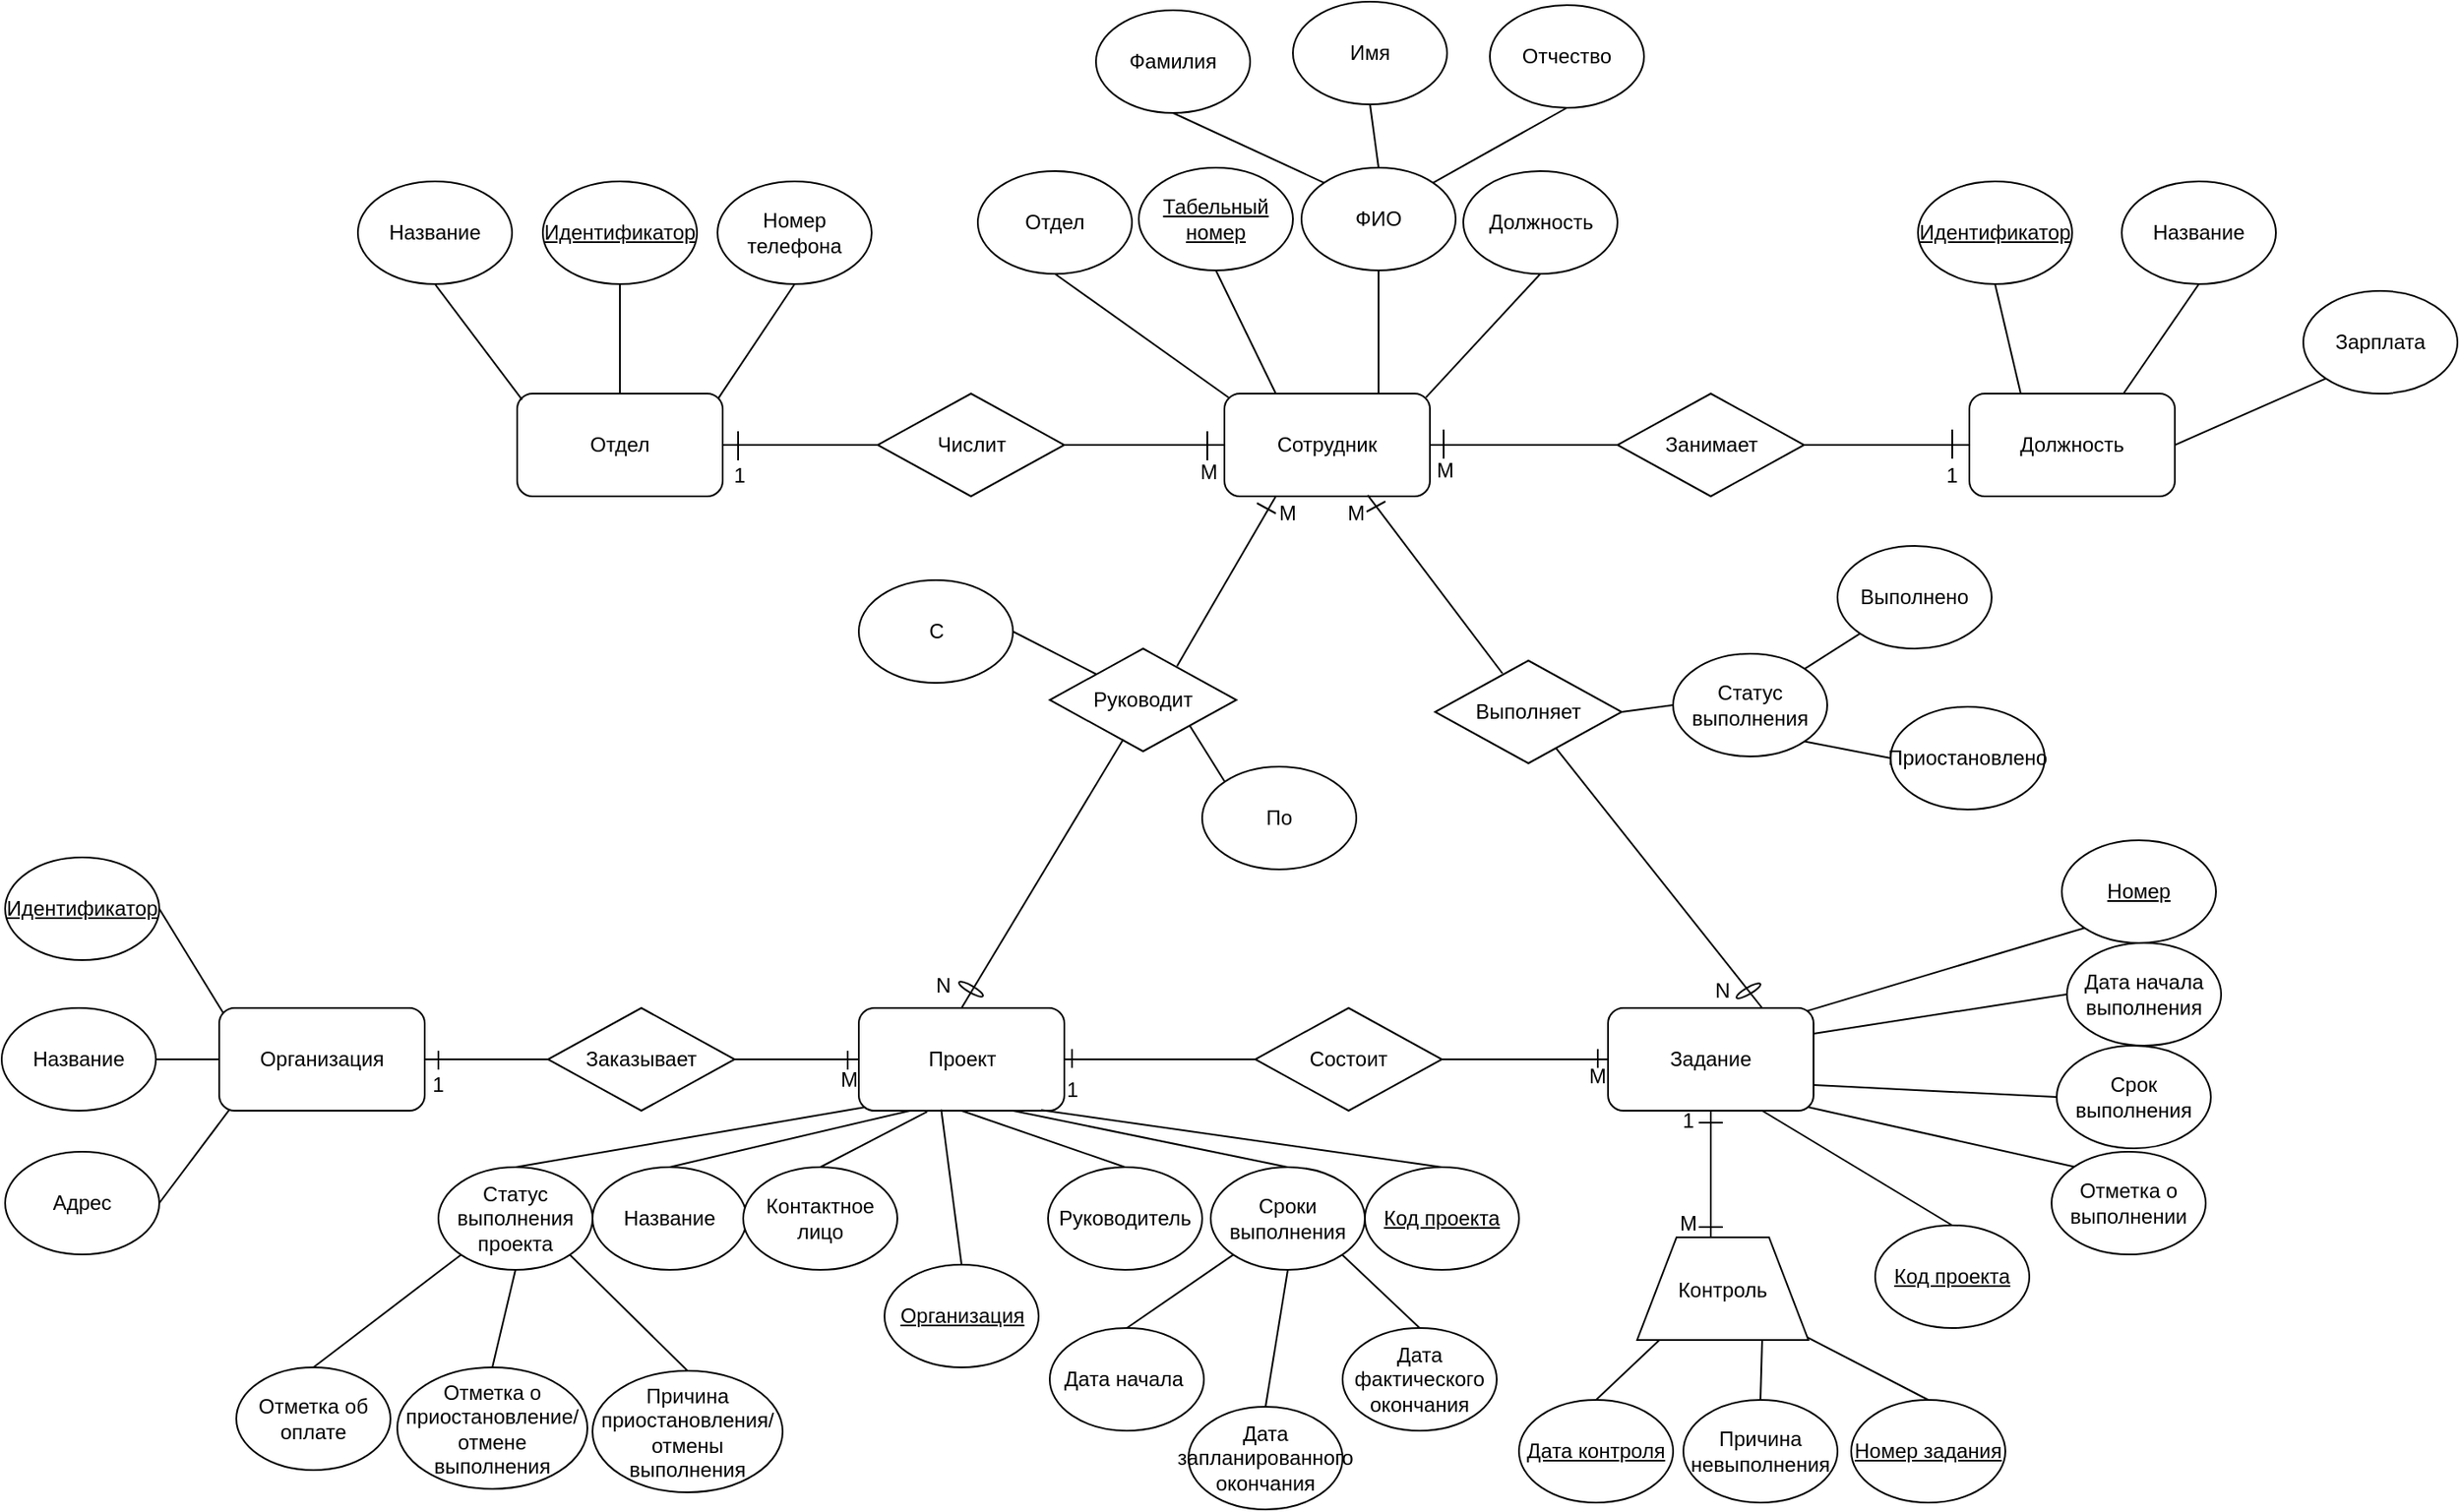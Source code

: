 <mxfile version="15.6.8" type="device"><diagram id="Fsfv0u1ljlxZlFHElh2_" name="Page-1"><mxGraphModel dx="3460" dy="1823" grid="0" gridSize="12" guides="1" tooltips="1" connect="1" arrows="1" fold="1" page="1" pageScale="1" pageWidth="2336" pageHeight="1654" math="0" shadow="0"><root><mxCell id="0"/><mxCell id="1" parent="0"/><mxCell id="cLOcxlkIbZmZVD8A6eF6-1" value="Отдел" style="rounded=1;whiteSpace=wrap;html=1;fillColor=default;strokeColor=default;fontColor=default;" parent="1" vertex="1"><mxGeometry x="389" y="285" width="120" height="60" as="geometry"/></mxCell><mxCell id="cLOcxlkIbZmZVD8A6eF6-3" value="Название" style="ellipse;whiteSpace=wrap;html=1;fontColor=default;strokeColor=default;fillColor=default;" parent="1" vertex="1"><mxGeometry x="296" y="161" width="90" height="60" as="geometry"/></mxCell><mxCell id="cLOcxlkIbZmZVD8A6eF6-4" value="&lt;u&gt;Идентификатор&lt;/u&gt;" style="ellipse;whiteSpace=wrap;html=1;fontColor=default;strokeColor=default;fillColor=default;" parent="1" vertex="1"><mxGeometry x="404" y="161" width="90" height="60" as="geometry"/></mxCell><mxCell id="cLOcxlkIbZmZVD8A6eF6-5" value="Номер телефона" style="ellipse;whiteSpace=wrap;html=1;fontColor=default;strokeColor=default;fillColor=default;" parent="1" vertex="1"><mxGeometry x="506" y="161" width="90" height="60" as="geometry"/></mxCell><mxCell id="cLOcxlkIbZmZVD8A6eF6-6" value="Числит" style="rhombus;whiteSpace=wrap;html=1;fontColor=default;strokeColor=default;fillColor=default;" parent="1" vertex="1"><mxGeometry x="599.5" y="285" width="109" height="60" as="geometry"/></mxCell><mxCell id="cLOcxlkIbZmZVD8A6eF6-7" value="Сотрудник" style="rounded=1;whiteSpace=wrap;html=1;fontColor=default;strokeColor=default;fillColor=default;" parent="1" vertex="1"><mxGeometry x="802" y="285" width="120" height="60" as="geometry"/></mxCell><mxCell id="cLOcxlkIbZmZVD8A6eF6-8" value="&lt;u&gt;Табельный номер&lt;/u&gt;" style="ellipse;whiteSpace=wrap;html=1;fontColor=default;strokeColor=default;fillColor=default;" parent="1" vertex="1"><mxGeometry x="752" y="153" width="90" height="60" as="geometry"/></mxCell><mxCell id="cLOcxlkIbZmZVD8A6eF6-9" value="ФИО" style="ellipse;whiteSpace=wrap;html=1;fontColor=default;strokeColor=default;fillColor=default;" parent="1" vertex="1"><mxGeometry x="847" y="153" width="90" height="60" as="geometry"/></mxCell><mxCell id="cLOcxlkIbZmZVD8A6eF6-11" value="Фамилия" style="ellipse;whiteSpace=wrap;html=1;fontColor=default;strokeColor=default;fillColor=default;" parent="1" vertex="1"><mxGeometry x="727" y="61" width="90" height="60" as="geometry"/></mxCell><mxCell id="cLOcxlkIbZmZVD8A6eF6-12" value="Имя" style="ellipse;whiteSpace=wrap;html=1;fontColor=default;strokeColor=default;fillColor=default;" parent="1" vertex="1"><mxGeometry x="842" y="56" width="90" height="60" as="geometry"/></mxCell><mxCell id="cLOcxlkIbZmZVD8A6eF6-13" value="Отчество" style="ellipse;whiteSpace=wrap;html=1;fontColor=default;strokeColor=default;fillColor=default;" parent="1" vertex="1"><mxGeometry x="957" y="58" width="90" height="60" as="geometry"/></mxCell><mxCell id="cLOcxlkIbZmZVD8A6eF6-15" value="Занимает" style="rhombus;whiteSpace=wrap;html=1;fontColor=default;strokeColor=default;fillColor=default;" parent="1" vertex="1"><mxGeometry x="1031.5" y="285" width="109" height="60" as="geometry"/></mxCell><mxCell id="cLOcxlkIbZmZVD8A6eF6-16" value="Должность" style="rounded=1;whiteSpace=wrap;html=1;fontColor=default;strokeColor=default;fillColor=default;" parent="1" vertex="1"><mxGeometry x="1237" y="285" width="120" height="60" as="geometry"/></mxCell><mxCell id="cLOcxlkIbZmZVD8A6eF6-17" value="&lt;u&gt;Идентификатор&lt;/u&gt;" style="ellipse;whiteSpace=wrap;html=1;fontColor=default;strokeColor=default;fillColor=default;aspect=fixed;" parent="1" vertex="1"><mxGeometry x="1207" y="161" width="90" height="60" as="geometry"/></mxCell><mxCell id="cLOcxlkIbZmZVD8A6eF6-18" value="Название" style="ellipse;whiteSpace=wrap;html=1;fontColor=default;strokeColor=default;fillColor=default;aspect=fixed;" parent="1" vertex="1"><mxGeometry x="1326" y="161" width="90" height="60" as="geometry"/></mxCell><mxCell id="cLOcxlkIbZmZVD8A6eF6-19" value="Зарплата" style="ellipse;whiteSpace=wrap;html=1;fontColor=default;strokeColor=default;fillColor=default;" parent="1" vertex="1"><mxGeometry x="1432" y="225" width="90" height="60" as="geometry"/></mxCell><mxCell id="cLOcxlkIbZmZVD8A6eF6-20" value="Руководит" style="rhombus;whiteSpace=wrap;html=1;fontColor=default;strokeColor=default;fillColor=default;" parent="1" vertex="1"><mxGeometry x="700" y="434" width="109" height="60" as="geometry"/></mxCell><mxCell id="cLOcxlkIbZmZVD8A6eF6-21" value="Выполняет" style="rhombus;whiteSpace=wrap;html=1;fontColor=default;strokeColor=default;fillColor=default;" parent="1" vertex="1"><mxGeometry x="925" y="441" width="109" height="60" as="geometry"/></mxCell><mxCell id="cLOcxlkIbZmZVD8A6eF6-22" value="Проект" style="rounded=1;whiteSpace=wrap;html=1;fontColor=default;strokeColor=default;fillColor=default;" parent="1" vertex="1"><mxGeometry x="588.5" y="644" width="120" height="60" as="geometry"/></mxCell><mxCell id="cLOcxlkIbZmZVD8A6eF6-23" value="Задание" style="rounded=1;whiteSpace=wrap;html=1;fontColor=default;strokeColor=default;fillColor=default;" parent="1" vertex="1"><mxGeometry x="1026" y="644" width="120" height="60" as="geometry"/></mxCell><mxCell id="cLOcxlkIbZmZVD8A6eF6-24" value="Состоит" style="rhombus;whiteSpace=wrap;html=1;fontColor=default;strokeColor=default;fillColor=default;" parent="1" vertex="1"><mxGeometry x="820" y="644" width="109" height="60" as="geometry"/></mxCell><mxCell id="cLOcxlkIbZmZVD8A6eF6-26" value="Название" style="ellipse;whiteSpace=wrap;html=1;fontColor=default;strokeColor=default;fillColor=default;aspect=fixed;" parent="1" vertex="1"><mxGeometry x="433" y="737" width="90" height="60" as="geometry"/></mxCell><mxCell id="cLOcxlkIbZmZVD8A6eF6-27" value="Руководитель" style="ellipse;whiteSpace=wrap;html=1;fontColor=default;strokeColor=default;fillColor=default;aspect=fixed;" parent="1" vertex="1"><mxGeometry x="699" y="737" width="90" height="60" as="geometry"/></mxCell><mxCell id="cLOcxlkIbZmZVD8A6eF6-28" value="Сроки выполнения" style="ellipse;whiteSpace=wrap;html=1;fontColor=default;strokeColor=default;fillColor=default;aspect=fixed;" parent="1" vertex="1"><mxGeometry x="794" y="737" width="90" height="60" as="geometry"/></mxCell><mxCell id="cLOcxlkIbZmZVD8A6eF6-29" value="&lt;u&gt;Код проекта&lt;/u&gt;" style="ellipse;whiteSpace=wrap;html=1;fontColor=default;strokeColor=default;fillColor=default;aspect=fixed;" parent="1" vertex="1"><mxGeometry x="884" y="737" width="90" height="60" as="geometry"/></mxCell><mxCell id="cLOcxlkIbZmZVD8A6eF6-32" value="Отметка о выполнении" style="ellipse;whiteSpace=wrap;html=1;fontColor=default;strokeColor=default;fillColor=default;aspect=fixed;" parent="1" vertex="1"><mxGeometry x="1285" y="728" width="90" height="60" as="geometry"/></mxCell><mxCell id="cLOcxlkIbZmZVD8A6eF6-33" value="Срок выполнения" style="ellipse;whiteSpace=wrap;html=1;fontColor=default;strokeColor=default;fillColor=default;aspect=fixed;" parent="1" vertex="1"><mxGeometry x="1288" y="666" width="90" height="60" as="geometry"/></mxCell><mxCell id="cLOcxlkIbZmZVD8A6eF6-34" value="Дата начала выполнения" style="ellipse;whiteSpace=wrap;html=1;fontColor=default;strokeColor=default;fillColor=default;aspect=fixed;" parent="1" vertex="1"><mxGeometry x="1294" y="606" width="90" height="60" as="geometry"/></mxCell><mxCell id="cLOcxlkIbZmZVD8A6eF6-35" value="&lt;u&gt;Номер&lt;/u&gt;" style="ellipse;whiteSpace=wrap;html=1;fontColor=default;strokeColor=default;fillColor=default;aspect=fixed;" parent="1" vertex="1"><mxGeometry x="1291" y="546" width="90" height="60" as="geometry"/></mxCell><mxCell id="cLOcxlkIbZmZVD8A6eF6-36" value="Заказывает" style="rhombus;whiteSpace=wrap;html=1;fontColor=default;strokeColor=default;fillColor=default;" parent="1" vertex="1"><mxGeometry x="407" y="644" width="109" height="60" as="geometry"/></mxCell><mxCell id="cLOcxlkIbZmZVD8A6eF6-37" value="Организация" style="rounded=1;whiteSpace=wrap;html=1;fontColor=default;strokeColor=default;fillColor=default;" parent="1" vertex="1"><mxGeometry x="215" y="644" width="120" height="60" as="geometry"/></mxCell><mxCell id="cLOcxlkIbZmZVD8A6eF6-38" value="&lt;u&gt;Идентификатор&lt;/u&gt;" style="ellipse;whiteSpace=wrap;html=1;fontColor=default;strokeColor=default;fillColor=default;aspect=fixed;" parent="1" vertex="1"><mxGeometry x="90" y="556" width="90" height="60" as="geometry"/></mxCell><mxCell id="cLOcxlkIbZmZVD8A6eF6-39" value="Название" style="ellipse;whiteSpace=wrap;html=1;fontColor=default;strokeColor=default;fillColor=default;aspect=fixed;" parent="1" vertex="1"><mxGeometry x="88" y="644" width="90" height="60" as="geometry"/></mxCell><mxCell id="cLOcxlkIbZmZVD8A6eF6-40" value="Адрес" style="ellipse;whiteSpace=wrap;html=1;fontColor=default;strokeColor=default;fillColor=default;aspect=fixed;" parent="1" vertex="1"><mxGeometry x="90" y="728" width="90" height="60" as="geometry"/></mxCell><mxCell id="cLOcxlkIbZmZVD8A6eF6-41" value="" style="endArrow=none;html=1;rounded=0;fontColor=default;exitX=1;exitY=0.5;exitDx=0;exitDy=0;strokeColor=default;labelBackgroundColor=default;entryX=0;entryY=0.5;entryDx=0;entryDy=0;" parent="1" source="cLOcxlkIbZmZVD8A6eF6-22" target="cLOcxlkIbZmZVD8A6eF6-24" edge="1"><mxGeometry width="50" height="50" relative="1" as="geometry"><mxPoint x="853" y="632" as="sourcePoint"/><mxPoint x="903" y="582" as="targetPoint"/></mxGeometry></mxCell><mxCell id="cLOcxlkIbZmZVD8A6eF6-42" value="" style="endArrow=none;html=1;rounded=0;labelBackgroundColor=default;fontColor=default;strokeColor=default;exitX=1;exitY=0.5;exitDx=0;exitDy=0;entryX=0;entryY=0.5;entryDx=0;entryDy=0;" parent="1" source="cLOcxlkIbZmZVD8A6eF6-24" target="cLOcxlkIbZmZVD8A6eF6-23" edge="1"><mxGeometry width="50" height="50" relative="1" as="geometry"><mxPoint x="853" y="632" as="sourcePoint"/><mxPoint x="903" y="582" as="targetPoint"/></mxGeometry></mxCell><mxCell id="cLOcxlkIbZmZVD8A6eF6-43" value="" style="endArrow=none;html=1;rounded=0;labelBackgroundColor=default;fontColor=default;strokeColor=default;" parent="1" edge="1"><mxGeometry width="50" height="50" relative="1" as="geometry"><mxPoint x="713" y="679" as="sourcePoint"/><mxPoint x="713" y="668" as="targetPoint"/></mxGeometry></mxCell><mxCell id="cLOcxlkIbZmZVD8A6eF6-44" value="1" style="text;strokeColor=none;fillColor=none;align=left;verticalAlign=middle;spacingLeft=4;spacingRight=4;overflow=hidden;points=[[0,0.5],[1,0.5]];portConstraint=eastwest;rotatable=0;fontColor=default;" parent="1" vertex="1"><mxGeometry x="704" y="681.5" width="35" height="19" as="geometry"/></mxCell><mxCell id="cLOcxlkIbZmZVD8A6eF6-45" value="" style="endArrow=none;html=1;rounded=0;labelBackgroundColor=default;fontColor=default;strokeColor=default;" parent="1" edge="1"><mxGeometry width="50" height="50" relative="1" as="geometry"><mxPoint x="1020" y="679" as="sourcePoint"/><mxPoint x="1020" y="668" as="targetPoint"/></mxGeometry></mxCell><mxCell id="cLOcxlkIbZmZVD8A6eF6-46" value="M" style="text;strokeColor=none;fillColor=none;align=left;verticalAlign=middle;spacingLeft=4;spacingRight=4;overflow=hidden;points=[[0,0.5],[1,0.5]];portConstraint=eastwest;rotatable=0;fontColor=default;" parent="1" vertex="1"><mxGeometry x="1009" y="668" width="80" height="30" as="geometry"/></mxCell><mxCell id="cLOcxlkIbZmZVD8A6eF6-47" value="" style="endArrow=none;html=1;rounded=0;labelBackgroundColor=default;fontColor=default;strokeColor=default;entryX=0.25;entryY=1;entryDx=0;entryDy=0;exitX=0.682;exitY=0.17;exitDx=0;exitDy=0;exitPerimeter=0;" parent="1" source="cLOcxlkIbZmZVD8A6eF6-20" target="cLOcxlkIbZmZVD8A6eF6-7" edge="1"><mxGeometry width="50" height="50" relative="1" as="geometry"><mxPoint x="769" y="627" as="sourcePoint"/><mxPoint x="819" y="577" as="targetPoint"/></mxGeometry></mxCell><mxCell id="cLOcxlkIbZmZVD8A6eF6-48" value="" style="endArrow=none;html=1;rounded=0;labelBackgroundColor=default;fontColor=default;strokeColor=default;entryX=0.394;entryY=0.883;entryDx=0;entryDy=0;exitX=0.5;exitY=0;exitDx=0;exitDy=0;entryPerimeter=0;" parent="1" source="cLOcxlkIbZmZVD8A6eF6-22" target="cLOcxlkIbZmZVD8A6eF6-20" edge="1"><mxGeometry width="50" height="50" relative="1" as="geometry"><mxPoint x="769" y="627" as="sourcePoint"/><mxPoint x="819" y="577" as="targetPoint"/></mxGeometry></mxCell><mxCell id="cLOcxlkIbZmZVD8A6eF6-51" value="" style="ellipse;whiteSpace=wrap;html=1;fontColor=default;strokeColor=default;fillColor=none;rotation=30;" parent="1" vertex="1"><mxGeometry x="646" y="631" width="16" height="4" as="geometry"/></mxCell><mxCell id="cLOcxlkIbZmZVD8A6eF6-52" value="N" style="text;html=1;strokeColor=none;fillColor=none;align=center;verticalAlign=middle;whiteSpace=wrap;rounded=0;fontColor=default;" parent="1" vertex="1"><mxGeometry x="608" y="616" width="60" height="30" as="geometry"/></mxCell><mxCell id="cLOcxlkIbZmZVD8A6eF6-56" value="M" style="text;html=1;strokeColor=none;fillColor=none;align=center;verticalAlign=middle;whiteSpace=wrap;rounded=0;fontColor=default;" parent="1" vertex="1"><mxGeometry x="809" y="340" width="60" height="30" as="geometry"/></mxCell><mxCell id="cLOcxlkIbZmZVD8A6eF6-57" value="" style="endArrow=none;html=1;rounded=0;labelBackgroundColor=default;fontColor=default;strokeColor=default;entryX=0.75;entryY=0;entryDx=0;entryDy=0;exitX=0.648;exitY=0.853;exitDx=0;exitDy=0;exitPerimeter=0;" parent="1" source="cLOcxlkIbZmZVD8A6eF6-21" target="cLOcxlkIbZmZVD8A6eF6-23" edge="1"><mxGeometry width="50" height="50" relative="1" as="geometry"><mxPoint x="907" y="546" as="sourcePoint"/><mxPoint x="957" y="496" as="targetPoint"/></mxGeometry></mxCell><mxCell id="cLOcxlkIbZmZVD8A6eF6-58" value="" style="endArrow=none;html=1;rounded=0;labelBackgroundColor=default;fontColor=default;strokeColor=default;exitX=0.361;exitY=0.125;exitDx=0;exitDy=0;exitPerimeter=0;entryX=0.697;entryY=0.989;entryDx=0;entryDy=0;entryPerimeter=0;" parent="1" source="cLOcxlkIbZmZVD8A6eF6-21" target="cLOcxlkIbZmZVD8A6eF6-7" edge="1"><mxGeometry width="50" height="50" relative="1" as="geometry"><mxPoint x="912" y="444" as="sourcePoint"/><mxPoint x="962" y="394" as="targetPoint"/></mxGeometry></mxCell><mxCell id="cLOcxlkIbZmZVD8A6eF6-59" value="" style="endArrow=none;html=1;rounded=0;labelBackgroundColor=default;fontColor=default;strokeColor=default;" parent="1" edge="1"><mxGeometry width="50" height="50" relative="1" as="geometry"><mxPoint x="832" y="355" as="sourcePoint"/><mxPoint x="821" y="349" as="targetPoint"/></mxGeometry></mxCell><mxCell id="cLOcxlkIbZmZVD8A6eF6-60" value="" style="ellipse;whiteSpace=wrap;html=1;fontColor=default;strokeColor=default;fillColor=none;rotation=-30;" parent="1" vertex="1"><mxGeometry x="1100" y="632" width="16" height="4" as="geometry"/></mxCell><mxCell id="cLOcxlkIbZmZVD8A6eF6-61" value="" style="endArrow=none;html=1;rounded=0;labelBackgroundColor=default;fontColor=default;strokeColor=default;" parent="1" edge="1"><mxGeometry width="50" height="50" relative="1" as="geometry"><mxPoint x="885" y="354" as="sourcePoint"/><mxPoint x="896" y="348" as="targetPoint"/></mxGeometry></mxCell><mxCell id="cLOcxlkIbZmZVD8A6eF6-64" value="M" style="text;html=1;strokeColor=none;fillColor=none;align=center;verticalAlign=middle;whiteSpace=wrap;rounded=0;fontColor=default;" parent="1" vertex="1"><mxGeometry x="849" y="340" width="60" height="30" as="geometry"/></mxCell><mxCell id="cLOcxlkIbZmZVD8A6eF6-65" value="N" style="text;html=1;strokeColor=none;fillColor=none;align=center;verticalAlign=middle;whiteSpace=wrap;rounded=0;fontColor=default;" parent="1" vertex="1"><mxGeometry x="1063" y="619" width="60" height="30" as="geometry"/></mxCell><mxCell id="cLOcxlkIbZmZVD8A6eF6-66" value="" style="endArrow=none;html=1;rounded=0;labelBackgroundColor=default;fontColor=default;strokeColor=default;exitX=1;exitY=0.5;exitDx=0;exitDy=0;entryX=0;entryY=0.5;entryDx=0;entryDy=0;" parent="1" source="cLOcxlkIbZmZVD8A6eF6-7" target="cLOcxlkIbZmZVD8A6eF6-15" edge="1"><mxGeometry width="50" height="50" relative="1" as="geometry"><mxPoint x="729" y="480" as="sourcePoint"/><mxPoint x="779" y="430" as="targetPoint"/></mxGeometry></mxCell><mxCell id="cLOcxlkIbZmZVD8A6eF6-67" value="" style="endArrow=none;html=1;rounded=0;labelBackgroundColor=default;fontColor=default;strokeColor=default;entryX=1;entryY=0.5;entryDx=0;entryDy=0;exitX=0;exitY=0.5;exitDx=0;exitDy=0;" parent="1" source="cLOcxlkIbZmZVD8A6eF6-16" target="cLOcxlkIbZmZVD8A6eF6-15" edge="1"><mxGeometry width="50" height="50" relative="1" as="geometry"><mxPoint x="729" y="480" as="sourcePoint"/><mxPoint x="779" y="430" as="targetPoint"/></mxGeometry></mxCell><mxCell id="cLOcxlkIbZmZVD8A6eF6-68" value="" style="endArrow=none;html=1;rounded=0;labelBackgroundColor=default;fontColor=default;strokeColor=default;" parent="1" edge="1"><mxGeometry width="50" height="50" relative="1" as="geometry"><mxPoint x="930" y="323" as="sourcePoint"/><mxPoint x="930" y="306" as="targetPoint"/></mxGeometry></mxCell><mxCell id="cLOcxlkIbZmZVD8A6eF6-69" value="" style="endArrow=none;html=1;rounded=0;labelBackgroundColor=default;fontColor=default;strokeColor=default;" parent="1" edge="1"><mxGeometry width="50" height="50" relative="1" as="geometry"><mxPoint x="1227" y="323" as="sourcePoint"/><mxPoint x="1227" y="306" as="targetPoint"/></mxGeometry></mxCell><mxCell id="cLOcxlkIbZmZVD8A6eF6-70" value="M" style="text;html=1;strokeColor=none;fillColor=none;align=center;verticalAlign=middle;whiteSpace=wrap;rounded=0;fontColor=default;" parent="1" vertex="1"><mxGeometry x="901" y="315" width="60" height="30" as="geometry"/></mxCell><mxCell id="cLOcxlkIbZmZVD8A6eF6-71" value="1" style="text;html=1;strokeColor=none;fillColor=none;align=center;verticalAlign=middle;whiteSpace=wrap;rounded=0;fontColor=default;" parent="1" vertex="1"><mxGeometry x="1197" y="318" width="60" height="30" as="geometry"/></mxCell><mxCell id="cLOcxlkIbZmZVD8A6eF6-72" value="" style="endArrow=none;html=1;rounded=0;labelBackgroundColor=default;fontColor=default;strokeColor=default;entryX=1;entryY=0.5;entryDx=0;entryDy=0;exitX=0;exitY=0.5;exitDx=0;exitDy=0;" parent="1" source="cLOcxlkIbZmZVD8A6eF6-6" target="cLOcxlkIbZmZVD8A6eF6-1" edge="1"><mxGeometry width="50" height="50" relative="1" as="geometry"><mxPoint x="1015" y="475" as="sourcePoint"/><mxPoint x="1065" y="425" as="targetPoint"/></mxGeometry></mxCell><mxCell id="cLOcxlkIbZmZVD8A6eF6-73" value="" style="endArrow=none;html=1;rounded=0;labelBackgroundColor=default;fontColor=default;strokeColor=default;exitX=1;exitY=0.5;exitDx=0;exitDy=0;entryX=0;entryY=0.5;entryDx=0;entryDy=0;" parent="1" source="cLOcxlkIbZmZVD8A6eF6-6" target="cLOcxlkIbZmZVD8A6eF6-7" edge="1"><mxGeometry width="50" height="50" relative="1" as="geometry"><mxPoint x="1015" y="475" as="sourcePoint"/><mxPoint x="1065" y="425" as="targetPoint"/></mxGeometry></mxCell><mxCell id="cLOcxlkIbZmZVD8A6eF6-74" value="" style="endArrow=none;html=1;rounded=0;labelBackgroundColor=default;fontColor=default;strokeColor=default;" parent="1" edge="1"><mxGeometry width="50" height="50" relative="1" as="geometry"><mxPoint x="792" y="324" as="sourcePoint"/><mxPoint x="792" y="307" as="targetPoint"/></mxGeometry></mxCell><mxCell id="cLOcxlkIbZmZVD8A6eF6-75" value="" style="endArrow=none;html=1;rounded=0;labelBackgroundColor=default;fontColor=default;strokeColor=default;" parent="1" edge="1"><mxGeometry width="50" height="50" relative="1" as="geometry"><mxPoint x="518" y="324" as="sourcePoint"/><mxPoint x="518" y="307" as="targetPoint"/></mxGeometry></mxCell><mxCell id="cLOcxlkIbZmZVD8A6eF6-76" value="1" style="text;html=1;strokeColor=none;fillColor=none;align=center;verticalAlign=middle;whiteSpace=wrap;rounded=0;fontColor=default;" parent="1" vertex="1"><mxGeometry x="489" y="318" width="60" height="30" as="geometry"/></mxCell><mxCell id="cLOcxlkIbZmZVD8A6eF6-77" value="M" style="text;html=1;strokeColor=none;fillColor=none;align=center;verticalAlign=middle;whiteSpace=wrap;rounded=0;fontColor=default;" parent="1" vertex="1"><mxGeometry x="763" y="316" width="60" height="30" as="geometry"/></mxCell><mxCell id="cLOcxlkIbZmZVD8A6eF6-78" value="" style="endArrow=none;html=1;rounded=0;labelBackgroundColor=default;fontColor=default;strokeColor=default;exitX=1;exitY=0.5;exitDx=0;exitDy=0;entryX=0;entryY=0.5;entryDx=0;entryDy=0;" parent="1" source="cLOcxlkIbZmZVD8A6eF6-37" target="cLOcxlkIbZmZVD8A6eF6-36" edge="1"><mxGeometry width="50" height="50" relative="1" as="geometry"><mxPoint x="532" y="672" as="sourcePoint"/><mxPoint x="582" y="622" as="targetPoint"/></mxGeometry></mxCell><mxCell id="cLOcxlkIbZmZVD8A6eF6-79" value="" style="endArrow=none;html=1;rounded=0;labelBackgroundColor=default;fontColor=default;strokeColor=default;exitX=1;exitY=0.5;exitDx=0;exitDy=0;entryX=0;entryY=0.5;entryDx=0;entryDy=0;" parent="1" source="cLOcxlkIbZmZVD8A6eF6-36" target="cLOcxlkIbZmZVD8A6eF6-22" edge="1"><mxGeometry width="50" height="50" relative="1" as="geometry"><mxPoint x="532" y="672" as="sourcePoint"/><mxPoint x="582" y="622" as="targetPoint"/></mxGeometry></mxCell><mxCell id="cLOcxlkIbZmZVD8A6eF6-80" value="" style="endArrow=none;html=1;rounded=0;labelBackgroundColor=default;fontColor=default;strokeColor=default;" parent="1" edge="1"><mxGeometry width="50" height="50" relative="1" as="geometry"><mxPoint x="343" y="680" as="sourcePoint"/><mxPoint x="343" y="669" as="targetPoint"/></mxGeometry></mxCell><mxCell id="cLOcxlkIbZmZVD8A6eF6-83" value="" style="endArrow=none;html=1;rounded=0;labelBackgroundColor=default;fontColor=default;strokeColor=default;" parent="1" edge="1"><mxGeometry width="50" height="50" relative="1" as="geometry"><mxPoint x="582" y="680" as="sourcePoint"/><mxPoint x="582" y="669" as="targetPoint"/></mxGeometry></mxCell><mxCell id="cLOcxlkIbZmZVD8A6eF6-85" value="1" style="text;html=1;strokeColor=none;fillColor=none;align=center;verticalAlign=middle;whiteSpace=wrap;rounded=0;fontColor=default;" parent="1" vertex="1"><mxGeometry x="313" y="674" width="60" height="30" as="geometry"/></mxCell><mxCell id="cLOcxlkIbZmZVD8A6eF6-86" value="M" style="text;html=1;strokeColor=none;fillColor=none;align=center;verticalAlign=middle;whiteSpace=wrap;rounded=0;fontColor=default;" parent="1" vertex="1"><mxGeometry x="553" y="670.5" width="60" height="30" as="geometry"/></mxCell><mxCell id="cLOcxlkIbZmZVD8A6eF6-87" value="" style="endArrow=none;html=1;rounded=0;labelBackgroundColor=default;fontColor=default;strokeColor=default;entryX=0.024;entryY=0.059;entryDx=0;entryDy=0;exitX=0.5;exitY=1;exitDx=0;exitDy=0;entryPerimeter=0;" parent="1" source="cLOcxlkIbZmZVD8A6eF6-3" target="cLOcxlkIbZmZVD8A6eF6-1" edge="1"><mxGeometry width="50" height="50" relative="1" as="geometry"><mxPoint x="623" y="524" as="sourcePoint"/><mxPoint x="673" y="474" as="targetPoint"/></mxGeometry></mxCell><mxCell id="cLOcxlkIbZmZVD8A6eF6-88" value="" style="endArrow=none;html=1;rounded=0;labelBackgroundColor=default;fontColor=default;strokeColor=default;entryX=0.5;entryY=0;entryDx=0;entryDy=0;exitX=0.5;exitY=1;exitDx=0;exitDy=0;" parent="1" source="cLOcxlkIbZmZVD8A6eF6-4" target="cLOcxlkIbZmZVD8A6eF6-1" edge="1"><mxGeometry width="50" height="50" relative="1" as="geometry"><mxPoint x="635" y="499" as="sourcePoint"/><mxPoint x="685" y="449" as="targetPoint"/></mxGeometry></mxCell><mxCell id="cLOcxlkIbZmZVD8A6eF6-89" value="" style="endArrow=none;html=1;rounded=0;labelBackgroundColor=default;fontColor=default;strokeColor=default;exitX=0.98;exitY=0.043;exitDx=0;exitDy=0;entryX=0.5;entryY=1;entryDx=0;entryDy=0;exitPerimeter=0;" parent="1" source="cLOcxlkIbZmZVD8A6eF6-1" target="cLOcxlkIbZmZVD8A6eF6-5" edge="1"><mxGeometry width="50" height="50" relative="1" as="geometry"><mxPoint x="519" y="383" as="sourcePoint"/><mxPoint x="569" y="333" as="targetPoint"/></mxGeometry></mxCell><mxCell id="cLOcxlkIbZmZVD8A6eF6-90" value="" style="endArrow=none;html=1;rounded=0;labelBackgroundColor=default;fontColor=default;strokeColor=default;exitX=0.25;exitY=0;exitDx=0;exitDy=0;entryX=0.5;entryY=1;entryDx=0;entryDy=0;" parent="1" source="cLOcxlkIbZmZVD8A6eF6-7" target="cLOcxlkIbZmZVD8A6eF6-8" edge="1"><mxGeometry width="50" height="50" relative="1" as="geometry"><mxPoint x="1017" y="171" as="sourcePoint"/><mxPoint x="1067" y="121" as="targetPoint"/></mxGeometry></mxCell><mxCell id="cLOcxlkIbZmZVD8A6eF6-91" value="" style="endArrow=none;html=1;rounded=0;labelBackgroundColor=default;fontColor=default;strokeColor=default;exitX=0.75;exitY=0;exitDx=0;exitDy=0;entryX=0.5;entryY=1;entryDx=0;entryDy=0;" parent="1" source="cLOcxlkIbZmZVD8A6eF6-7" target="cLOcxlkIbZmZVD8A6eF6-9" edge="1"><mxGeometry width="50" height="50" relative="1" as="geometry"><mxPoint x="1017" y="171" as="sourcePoint"/><mxPoint x="1067" y="121" as="targetPoint"/></mxGeometry></mxCell><mxCell id="cLOcxlkIbZmZVD8A6eF6-92" value="" style="endArrow=none;html=1;rounded=0;labelBackgroundColor=default;fontColor=default;strokeColor=default;exitX=1;exitY=0;exitDx=0;exitDy=0;entryX=0.5;entryY=1;entryDx=0;entryDy=0;" parent="1" source="cLOcxlkIbZmZVD8A6eF6-9" target="cLOcxlkIbZmZVD8A6eF6-13" edge="1"><mxGeometry width="50" height="50" relative="1" as="geometry"><mxPoint x="1017" y="171" as="sourcePoint"/><mxPoint x="1067" y="121" as="targetPoint"/></mxGeometry></mxCell><mxCell id="cLOcxlkIbZmZVD8A6eF6-93" value="" style="endArrow=none;html=1;rounded=0;labelBackgroundColor=default;fontColor=default;strokeColor=default;exitX=0.5;exitY=0;exitDx=0;exitDy=0;entryX=0.5;entryY=1;entryDx=0;entryDy=0;" parent="1" source="cLOcxlkIbZmZVD8A6eF6-9" target="cLOcxlkIbZmZVD8A6eF6-12" edge="1"><mxGeometry width="50" height="50" relative="1" as="geometry"><mxPoint x="1017" y="171" as="sourcePoint"/><mxPoint x="1067" y="121" as="targetPoint"/></mxGeometry></mxCell><mxCell id="cLOcxlkIbZmZVD8A6eF6-94" value="" style="endArrow=none;html=1;rounded=0;labelBackgroundColor=default;fontColor=default;strokeColor=default;exitX=0;exitY=0;exitDx=0;exitDy=0;entryX=0.5;entryY=1;entryDx=0;entryDy=0;" parent="1" source="cLOcxlkIbZmZVD8A6eF6-9" target="cLOcxlkIbZmZVD8A6eF6-11" edge="1"><mxGeometry width="50" height="50" relative="1" as="geometry"><mxPoint x="1017" y="171" as="sourcePoint"/><mxPoint x="1067" y="121" as="targetPoint"/></mxGeometry></mxCell><mxCell id="cLOcxlkIbZmZVD8A6eF6-95" value="" style="endArrow=none;html=1;rounded=0;labelBackgroundColor=default;fontColor=default;strokeColor=default;exitX=0.25;exitY=0;exitDx=0;exitDy=0;entryX=0.5;entryY=1;entryDx=0;entryDy=0;" parent="1" source="cLOcxlkIbZmZVD8A6eF6-16" target="cLOcxlkIbZmZVD8A6eF6-17" edge="1"><mxGeometry width="50" height="50" relative="1" as="geometry"><mxPoint x="1324" y="219" as="sourcePoint"/><mxPoint x="1374" y="169" as="targetPoint"/></mxGeometry></mxCell><mxCell id="cLOcxlkIbZmZVD8A6eF6-97" value="" style="endArrow=none;html=1;rounded=0;labelBackgroundColor=default;fontColor=default;strokeColor=default;entryX=0.5;entryY=1;entryDx=0;entryDy=0;exitX=0.75;exitY=0;exitDx=0;exitDy=0;" parent="1" source="cLOcxlkIbZmZVD8A6eF6-16" target="cLOcxlkIbZmZVD8A6eF6-18" edge="1"><mxGeometry width="50" height="50" relative="1" as="geometry"><mxPoint x="1324" y="219" as="sourcePoint"/><mxPoint x="1374" y="169" as="targetPoint"/></mxGeometry></mxCell><mxCell id="cLOcxlkIbZmZVD8A6eF6-98" value="" style="endArrow=none;html=1;rounded=0;labelBackgroundColor=default;fontColor=default;strokeColor=default;entryX=0;entryY=1;entryDx=0;entryDy=0;exitX=1;exitY=0.5;exitDx=0;exitDy=0;" parent="1" source="cLOcxlkIbZmZVD8A6eF6-16" target="cLOcxlkIbZmZVD8A6eF6-19" edge="1"><mxGeometry width="50" height="50" relative="1" as="geometry"><mxPoint x="1324" y="219" as="sourcePoint"/><mxPoint x="1374" y="169" as="targetPoint"/></mxGeometry></mxCell><mxCell id="cLOcxlkIbZmZVD8A6eF6-99" value="" style="endArrow=none;html=1;rounded=0;labelBackgroundColor=default;fontColor=default;strokeColor=default;entryX=0;entryY=1;entryDx=0;entryDy=0;exitX=0.97;exitY=0.028;exitDx=0;exitDy=0;exitPerimeter=0;" parent="1" source="cLOcxlkIbZmZVD8A6eF6-23" target="cLOcxlkIbZmZVD8A6eF6-35" edge="1"><mxGeometry width="50" height="50" relative="1" as="geometry"><mxPoint x="1160" y="651" as="sourcePoint"/><mxPoint x="1210" y="601" as="targetPoint"/></mxGeometry></mxCell><mxCell id="cLOcxlkIbZmZVD8A6eF6-100" value="" style="endArrow=none;html=1;rounded=0;labelBackgroundColor=default;fontColor=default;strokeColor=default;entryX=0;entryY=0.5;entryDx=0;entryDy=0;exitX=1;exitY=0.25;exitDx=0;exitDy=0;" parent="1" source="cLOcxlkIbZmZVD8A6eF6-23" target="cLOcxlkIbZmZVD8A6eF6-34" edge="1"><mxGeometry width="50" height="50" relative="1" as="geometry"><mxPoint x="1077" y="591" as="sourcePoint"/><mxPoint x="1127" y="541" as="targetPoint"/></mxGeometry></mxCell><mxCell id="cLOcxlkIbZmZVD8A6eF6-101" value="" style="endArrow=none;html=1;rounded=0;labelBackgroundColor=default;fontColor=default;strokeColor=default;entryX=0;entryY=0.5;entryDx=0;entryDy=0;exitX=1;exitY=0.75;exitDx=0;exitDy=0;" parent="1" source="cLOcxlkIbZmZVD8A6eF6-23" target="cLOcxlkIbZmZVD8A6eF6-33" edge="1"><mxGeometry width="50" height="50" relative="1" as="geometry"><mxPoint x="1077" y="591" as="sourcePoint"/><mxPoint x="1127" y="541" as="targetPoint"/></mxGeometry></mxCell><mxCell id="cLOcxlkIbZmZVD8A6eF6-102" value="" style="endArrow=none;html=1;rounded=0;labelBackgroundColor=default;fontColor=default;strokeColor=default;exitX=0;exitY=0;exitDx=0;exitDy=0;entryX=0.972;entryY=0.964;entryDx=0;entryDy=0;entryPerimeter=0;" parent="1" source="cLOcxlkIbZmZVD8A6eF6-32" target="cLOcxlkIbZmZVD8A6eF6-23" edge="1"><mxGeometry width="50" height="50" relative="1" as="geometry"><mxPoint x="1077" y="591" as="sourcePoint"/><mxPoint x="1127" y="541" as="targetPoint"/></mxGeometry></mxCell><mxCell id="cLOcxlkIbZmZVD8A6eF6-105" value="" style="endArrow=none;html=1;rounded=0;labelBackgroundColor=default;fontColor=default;strokeColor=default;entryX=0.5;entryY=0;entryDx=0;entryDy=0;exitX=0.25;exitY=1;exitDx=0;exitDy=0;" parent="1" source="cLOcxlkIbZmZVD8A6eF6-22" target="cLOcxlkIbZmZVD8A6eF6-26" edge="1"><mxGeometry width="50" height="50" relative="1" as="geometry"><mxPoint x="604" y="722" as="sourcePoint"/><mxPoint x="664" y="656" as="targetPoint"/></mxGeometry></mxCell><mxCell id="cLOcxlkIbZmZVD8A6eF6-106" value="" style="endArrow=none;html=1;rounded=0;labelBackgroundColor=default;fontColor=default;strokeColor=default;entryX=0.5;entryY=0;entryDx=0;entryDy=0;exitX=0.5;exitY=1;exitDx=0;exitDy=0;" parent="1" source="cLOcxlkIbZmZVD8A6eF6-22" target="cLOcxlkIbZmZVD8A6eF6-27" edge="1"><mxGeometry width="50" height="50" relative="1" as="geometry"><mxPoint x="640" y="718" as="sourcePoint"/><mxPoint x="664" y="656" as="targetPoint"/></mxGeometry></mxCell><mxCell id="cLOcxlkIbZmZVD8A6eF6-107" value="" style="endArrow=none;html=1;rounded=0;labelBackgroundColor=default;fontColor=default;strokeColor=default;entryX=0.5;entryY=0;entryDx=0;entryDy=0;exitX=0.75;exitY=1;exitDx=0;exitDy=0;" parent="1" source="cLOcxlkIbZmZVD8A6eF6-22" target="cLOcxlkIbZmZVD8A6eF6-28" edge="1"><mxGeometry width="50" height="50" relative="1" as="geometry"><mxPoint x="614" y="706" as="sourcePoint"/><mxPoint x="664" y="656" as="targetPoint"/></mxGeometry></mxCell><mxCell id="cLOcxlkIbZmZVD8A6eF6-108" value="" style="endArrow=none;html=1;rounded=0;labelBackgroundColor=default;fontColor=default;strokeColor=default;entryX=0.5;entryY=0;entryDx=0;entryDy=0;exitX=0.887;exitY=0.994;exitDx=0;exitDy=0;exitPerimeter=0;" parent="1" source="cLOcxlkIbZmZVD8A6eF6-22" target="cLOcxlkIbZmZVD8A6eF6-29" edge="1"><mxGeometry width="50" height="50" relative="1" as="geometry"><mxPoint x="614" y="706" as="sourcePoint"/><mxPoint x="664" y="656" as="targetPoint"/></mxGeometry></mxCell><mxCell id="cLOcxlkIbZmZVD8A6eF6-109" value="" style="endArrow=none;html=1;rounded=0;labelBackgroundColor=default;fontColor=default;strokeColor=default;entryX=0.019;entryY=0.046;entryDx=0;entryDy=0;exitX=1;exitY=0.5;exitDx=0;exitDy=0;entryPerimeter=0;" parent="1" source="cLOcxlkIbZmZVD8A6eF6-38" target="cLOcxlkIbZmZVD8A6eF6-37" edge="1"><mxGeometry width="50" height="50" relative="1" as="geometry"><mxPoint x="267" y="535" as="sourcePoint"/><mxPoint x="773" y="460" as="targetPoint"/></mxGeometry></mxCell><mxCell id="cLOcxlkIbZmZVD8A6eF6-110" value="" style="endArrow=none;html=1;rounded=0;labelBackgroundColor=default;fontColor=default;strokeColor=default;entryX=0;entryY=0.5;entryDx=0;entryDy=0;exitX=1;exitY=0.5;exitDx=0;exitDy=0;" parent="1" source="cLOcxlkIbZmZVD8A6eF6-39" target="cLOcxlkIbZmZVD8A6eF6-37" edge="1"><mxGeometry width="50" height="50" relative="1" as="geometry"><mxPoint x="221" y="580" as="sourcePoint"/><mxPoint x="271" y="530" as="targetPoint"/></mxGeometry></mxCell><mxCell id="cLOcxlkIbZmZVD8A6eF6-111" value="" style="endArrow=none;html=1;rounded=0;labelBackgroundColor=default;fontColor=default;strokeColor=default;entryX=0.051;entryY=0.987;entryDx=0;entryDy=0;exitX=1;exitY=0.5;exitDx=0;exitDy=0;entryPerimeter=0;" parent="1" source="cLOcxlkIbZmZVD8A6eF6-40" target="cLOcxlkIbZmZVD8A6eF6-37" edge="1"><mxGeometry width="50" height="50" relative="1" as="geometry"><mxPoint x="221" y="580" as="sourcePoint"/><mxPoint x="271" y="530" as="targetPoint"/></mxGeometry></mxCell><mxCell id="cLOcxlkIbZmZVD8A6eF6-112" value="Дата начала&amp;nbsp;" style="ellipse;whiteSpace=wrap;html=1;fontColor=default;strokeColor=default;fillColor=default;" parent="1" vertex="1"><mxGeometry x="700" y="831" width="90" height="60" as="geometry"/></mxCell><mxCell id="cLOcxlkIbZmZVD8A6eF6-113" value="Дата запланированного окончания" style="ellipse;whiteSpace=wrap;html=1;fontColor=default;strokeColor=default;fillColor=default;" parent="1" vertex="1"><mxGeometry x="781" y="877" width="90" height="60" as="geometry"/></mxCell><mxCell id="cLOcxlkIbZmZVD8A6eF6-114" value="Дата фактического окончания" style="ellipse;whiteSpace=wrap;html=1;fontColor=default;strokeColor=default;fillColor=default;" parent="1" vertex="1"><mxGeometry x="871" y="831" width="90" height="60" as="geometry"/></mxCell><mxCell id="cLOcxlkIbZmZVD8A6eF6-115" value="" style="endArrow=none;html=1;rounded=0;labelBackgroundColor=default;fontColor=default;strokeColor=default;entryX=0.5;entryY=0;entryDx=0;entryDy=0;exitX=0;exitY=1;exitDx=0;exitDy=0;" parent="1" source="cLOcxlkIbZmZVD8A6eF6-28" target="cLOcxlkIbZmZVD8A6eF6-112" edge="1"><mxGeometry width="50" height="50" relative="1" as="geometry"><mxPoint x="864" y="707" as="sourcePoint"/><mxPoint x="914" y="657" as="targetPoint"/></mxGeometry></mxCell><mxCell id="cLOcxlkIbZmZVD8A6eF6-116" value="" style="endArrow=none;html=1;rounded=0;labelBackgroundColor=default;fontColor=default;strokeColor=default;entryX=0.5;entryY=0;entryDx=0;entryDy=0;exitX=0.5;exitY=1;exitDx=0;exitDy=0;" parent="1" source="cLOcxlkIbZmZVD8A6eF6-28" target="cLOcxlkIbZmZVD8A6eF6-113" edge="1"><mxGeometry width="50" height="50" relative="1" as="geometry"><mxPoint x="864" y="707" as="sourcePoint"/><mxPoint x="914" y="657" as="targetPoint"/></mxGeometry></mxCell><mxCell id="cLOcxlkIbZmZVD8A6eF6-117" value="" style="endArrow=none;html=1;rounded=0;labelBackgroundColor=default;fontColor=default;strokeColor=default;entryX=0.5;entryY=0;entryDx=0;entryDy=0;exitX=1;exitY=1;exitDx=0;exitDy=0;" parent="1" source="cLOcxlkIbZmZVD8A6eF6-28" target="cLOcxlkIbZmZVD8A6eF6-114" edge="1"><mxGeometry width="50" height="50" relative="1" as="geometry"><mxPoint x="864" y="707" as="sourcePoint"/><mxPoint x="914" y="657" as="targetPoint"/></mxGeometry></mxCell><mxCell id="cLOcxlkIbZmZVD8A6eF6-118" value="Статус выполнения проекта" style="ellipse;whiteSpace=wrap;html=1;fontColor=default;strokeColor=default;fillColor=default;" parent="1" vertex="1"><mxGeometry x="343" y="737" width="90" height="60" as="geometry"/></mxCell><mxCell id="cLOcxlkIbZmZVD8A6eF6-119" value="" style="endArrow=none;html=1;rounded=0;labelBackgroundColor=default;fontColor=default;strokeColor=default;exitX=0.5;exitY=0;exitDx=0;exitDy=0;entryX=0.028;entryY=0.966;entryDx=0;entryDy=0;entryPerimeter=0;" parent="1" source="cLOcxlkIbZmZVD8A6eF6-118" target="cLOcxlkIbZmZVD8A6eF6-22" edge="1"><mxGeometry width="50" height="50" relative="1" as="geometry"><mxPoint x="845" y="639" as="sourcePoint"/><mxPoint x="595" y="701" as="targetPoint"/></mxGeometry></mxCell><mxCell id="cLOcxlkIbZmZVD8A6eF6-121" value="Отметка об оплате" style="ellipse;whiteSpace=wrap;html=1;fontColor=default;strokeColor=default;fillColor=default;" parent="1" vertex="1"><mxGeometry x="225" y="854" width="90" height="60" as="geometry"/></mxCell><mxCell id="cLOcxlkIbZmZVD8A6eF6-122" value="Отметка о&lt;br&gt;приостановление/отмене выполнения" style="ellipse;whiteSpace=wrap;html=1;fontColor=default;strokeColor=default;fillColor=default;" parent="1" vertex="1"><mxGeometry x="319" y="854" width="111" height="71" as="geometry"/></mxCell><mxCell id="cLOcxlkIbZmZVD8A6eF6-123" value="Причина&lt;br&gt;приостановления/отмены выполнения" style="ellipse;whiteSpace=wrap;html=1;fontColor=default;strokeColor=default;fillColor=default;" parent="1" vertex="1"><mxGeometry x="433" y="856" width="111" height="71" as="geometry"/></mxCell><mxCell id="cLOcxlkIbZmZVD8A6eF6-125" value="" style="endArrow=none;html=1;rounded=0;labelBackgroundColor=default;fontColor=default;strokeColor=default;entryX=0;entryY=1;entryDx=0;entryDy=0;exitX=0.5;exitY=0;exitDx=0;exitDy=0;" parent="1" source="cLOcxlkIbZmZVD8A6eF6-121" target="cLOcxlkIbZmZVD8A6eF6-118" edge="1"><mxGeometry width="50" height="50" relative="1" as="geometry"><mxPoint x="670" y="695" as="sourcePoint"/><mxPoint x="720" y="645" as="targetPoint"/></mxGeometry></mxCell><mxCell id="cLOcxlkIbZmZVD8A6eF6-126" value="" style="endArrow=none;html=1;rounded=0;labelBackgroundColor=default;fontColor=default;strokeColor=default;entryX=0.5;entryY=1;entryDx=0;entryDy=0;exitX=0.5;exitY=0;exitDx=0;exitDy=0;" parent="1" source="cLOcxlkIbZmZVD8A6eF6-122" target="cLOcxlkIbZmZVD8A6eF6-118" edge="1"><mxGeometry width="50" height="50" relative="1" as="geometry"><mxPoint x="670" y="695" as="sourcePoint"/><mxPoint x="720" y="645" as="targetPoint"/></mxGeometry></mxCell><mxCell id="cLOcxlkIbZmZVD8A6eF6-127" value="" style="endArrow=none;html=1;rounded=0;labelBackgroundColor=default;fontColor=default;strokeColor=default;entryX=1;entryY=1;entryDx=0;entryDy=0;exitX=0.5;exitY=0;exitDx=0;exitDy=0;" parent="1" source="cLOcxlkIbZmZVD8A6eF6-123" target="cLOcxlkIbZmZVD8A6eF6-118" edge="1"><mxGeometry width="50" height="50" relative="1" as="geometry"><mxPoint x="670" y="695" as="sourcePoint"/><mxPoint x="720" y="645" as="targetPoint"/></mxGeometry></mxCell><mxCell id="blm7MYNXGMWUiu3vG16C-1" value="С" style="ellipse;whiteSpace=wrap;html=1;" parent="1" vertex="1"><mxGeometry x="588.5" y="394" width="90" height="60" as="geometry"/></mxCell><mxCell id="blm7MYNXGMWUiu3vG16C-2" value="По" style="ellipse;whiteSpace=wrap;html=1;" parent="1" vertex="1"><mxGeometry x="789" y="503" width="90" height="60" as="geometry"/></mxCell><mxCell id="blm7MYNXGMWUiu3vG16C-3" value="" style="endArrow=none;html=1;rounded=0;entryX=0;entryY=0;entryDx=0;entryDy=0;exitX=1;exitY=0.5;exitDx=0;exitDy=0;" parent="1" source="blm7MYNXGMWUiu3vG16C-1" target="cLOcxlkIbZmZVD8A6eF6-20" edge="1"><mxGeometry width="50" height="50" relative="1" as="geometry"><mxPoint x="545" y="653" as="sourcePoint"/><mxPoint x="595" y="603" as="targetPoint"/></mxGeometry></mxCell><mxCell id="blm7MYNXGMWUiu3vG16C-4" value="" style="endArrow=none;html=1;rounded=0;entryX=1;entryY=1;entryDx=0;entryDy=0;exitX=0;exitY=0;exitDx=0;exitDy=0;" parent="1" source="blm7MYNXGMWUiu3vG16C-2" target="cLOcxlkIbZmZVD8A6eF6-20" edge="1"><mxGeometry width="50" height="50" relative="1" as="geometry"><mxPoint x="545" y="653" as="sourcePoint"/><mxPoint x="595" y="603" as="targetPoint"/></mxGeometry></mxCell><mxCell id="blm7MYNXGMWUiu3vG16C-6" value="Статус выполнения" style="ellipse;whiteSpace=wrap;html=1;" parent="1" vertex="1"><mxGeometry x="1064" y="437" width="90" height="60" as="geometry"/></mxCell><mxCell id="blm7MYNXGMWUiu3vG16C-7" value="Выполнено" style="ellipse;whiteSpace=wrap;html=1;" parent="1" vertex="1"><mxGeometry x="1160" y="374" width="90" height="60" as="geometry"/></mxCell><mxCell id="blm7MYNXGMWUiu3vG16C-8" value="Приостановлено" style="ellipse;whiteSpace=wrap;html=1;" parent="1" vertex="1"><mxGeometry x="1191" y="468" width="90" height="60" as="geometry"/></mxCell><mxCell id="blm7MYNXGMWUiu3vG16C-9" value="" style="endArrow=none;html=1;rounded=0;entryX=1;entryY=0.5;entryDx=0;entryDy=0;exitX=0;exitY=0.5;exitDx=0;exitDy=0;" parent="1" source="blm7MYNXGMWUiu3vG16C-6" target="cLOcxlkIbZmZVD8A6eF6-21" edge="1"><mxGeometry width="50" height="50" relative="1" as="geometry"><mxPoint x="545" y="647" as="sourcePoint"/><mxPoint x="595" y="597" as="targetPoint"/></mxGeometry></mxCell><mxCell id="blm7MYNXGMWUiu3vG16C-10" value="" style="endArrow=none;html=1;rounded=0;entryX=1;entryY=0;entryDx=0;entryDy=0;exitX=0;exitY=1;exitDx=0;exitDy=0;" parent="1" source="blm7MYNXGMWUiu3vG16C-7" target="blm7MYNXGMWUiu3vG16C-6" edge="1"><mxGeometry width="50" height="50" relative="1" as="geometry"><mxPoint x="545" y="647" as="sourcePoint"/><mxPoint x="595" y="597" as="targetPoint"/></mxGeometry></mxCell><mxCell id="blm7MYNXGMWUiu3vG16C-11" value="" style="endArrow=none;html=1;rounded=0;entryX=1;entryY=1;entryDx=0;entryDy=0;exitX=0;exitY=0.5;exitDx=0;exitDy=0;" parent="1" source="blm7MYNXGMWUiu3vG16C-8" target="blm7MYNXGMWUiu3vG16C-6" edge="1"><mxGeometry width="50" height="50" relative="1" as="geometry"><mxPoint x="545" y="647" as="sourcePoint"/><mxPoint x="595" y="597" as="targetPoint"/></mxGeometry></mxCell><mxCell id="blm7MYNXGMWUiu3vG16C-13" value="" style="endArrow=none;html=1;rounded=0;entryX=0.5;entryY=1;entryDx=0;entryDy=0;exitX=0.5;exitY=0;exitDx=0;exitDy=0;" parent="1" target="cLOcxlkIbZmZVD8A6eF6-23" edge="1"><mxGeometry width="50" height="50" relative="1" as="geometry"><mxPoint x="1086" y="778" as="sourcePoint"/><mxPoint x="595" y="597" as="targetPoint"/></mxGeometry></mxCell><mxCell id="blm7MYNXGMWUiu3vG16C-14" value="&lt;u&gt;Дата контроля&lt;/u&gt;" style="ellipse;whiteSpace=wrap;html=1;" parent="1" vertex="1"><mxGeometry x="974" y="873" width="90" height="60" as="geometry"/></mxCell><mxCell id="blm7MYNXGMWUiu3vG16C-15" value="Причина невыполнения" style="ellipse;whiteSpace=wrap;html=1;" parent="1" vertex="1"><mxGeometry x="1070" y="873" width="90" height="60" as="geometry"/></mxCell><mxCell id="blm7MYNXGMWUiu3vG16C-16" value="" style="endArrow=none;html=1;rounded=0;entryX=0.25;entryY=1;entryDx=0;entryDy=0;exitX=0.5;exitY=0;exitDx=0;exitDy=0;" parent="1" source="blm7MYNXGMWUiu3vG16C-14" edge="1"><mxGeometry width="50" height="50" relative="1" as="geometry"><mxPoint x="545" y="640" as="sourcePoint"/><mxPoint x="1056" y="838" as="targetPoint"/></mxGeometry></mxCell><mxCell id="blm7MYNXGMWUiu3vG16C-17" value="" style="endArrow=none;html=1;rounded=0;entryX=0.75;entryY=1;entryDx=0;entryDy=0;exitX=0.5;exitY=0;exitDx=0;exitDy=0;" parent="1" source="blm7MYNXGMWUiu3vG16C-15" edge="1"><mxGeometry width="50" height="50" relative="1" as="geometry"><mxPoint x="545" y="640" as="sourcePoint"/><mxPoint x="1116" y="838" as="targetPoint"/></mxGeometry></mxCell><mxCell id="blm7MYNXGMWUiu3vG16C-18" value="" style="endArrow=none;html=1;rounded=0;" parent="1" edge="1"><mxGeometry width="50" height="50" relative="1" as="geometry"><mxPoint x="1079" y="711" as="sourcePoint"/><mxPoint x="1093" y="711" as="targetPoint"/></mxGeometry></mxCell><mxCell id="blm7MYNXGMWUiu3vG16C-19" value="" style="endArrow=none;html=1;rounded=0;" parent="1" edge="1"><mxGeometry width="50" height="50" relative="1" as="geometry"><mxPoint x="1079" y="772" as="sourcePoint"/><mxPoint x="1093" y="772" as="targetPoint"/></mxGeometry></mxCell><mxCell id="blm7MYNXGMWUiu3vG16C-20" value="1" style="text;html=1;strokeColor=none;fillColor=none;align=center;verticalAlign=middle;whiteSpace=wrap;rounded=0;" parent="1" vertex="1"><mxGeometry x="1043" y="695" width="60" height="30" as="geometry"/></mxCell><mxCell id="blm7MYNXGMWUiu3vG16C-21" value="M" style="text;html=1;strokeColor=none;fillColor=none;align=center;verticalAlign=middle;whiteSpace=wrap;rounded=0;" parent="1" vertex="1"><mxGeometry x="1043" y="755" width="60" height="30" as="geometry"/></mxCell><mxCell id="blm7MYNXGMWUiu3vG16C-22" value="Контактное лицо" style="ellipse;whiteSpace=wrap;html=1;fontColor=default;strokeColor=default;fillColor=default;aspect=fixed;" parent="1" vertex="1"><mxGeometry x="521" y="737" width="90" height="60" as="geometry"/></mxCell><mxCell id="blm7MYNXGMWUiu3vG16C-23" value="" style="endArrow=none;html=1;rounded=0;entryX=0.333;entryY=1.01;entryDx=0;entryDy=0;exitX=0.5;exitY=0;exitDx=0;exitDy=0;entryPerimeter=0;" parent="1" source="blm7MYNXGMWUiu3vG16C-22" target="cLOcxlkIbZmZVD8A6eF6-22" edge="1"><mxGeometry width="50" height="50" relative="1" as="geometry"><mxPoint x="788" y="846" as="sourcePoint"/><mxPoint x="838" y="796" as="targetPoint"/></mxGeometry></mxCell><mxCell id="blm7MYNXGMWUiu3vG16C-24" value="&lt;u&gt;Номер задания&lt;/u&gt;" style="ellipse;whiteSpace=wrap;html=1;" parent="1" vertex="1"><mxGeometry x="1168" y="873" width="90" height="60" as="geometry"/></mxCell><mxCell id="blm7MYNXGMWUiu3vG16C-25" value="" style="endArrow=none;html=1;rounded=0;entryX=1;entryY=1;entryDx=0;entryDy=0;exitX=0.5;exitY=0;exitDx=0;exitDy=0;" parent="1" source="blm7MYNXGMWUiu3vG16C-24" edge="1"><mxGeometry width="50" height="50" relative="1" as="geometry"><mxPoint x="912" y="853" as="sourcePoint"/><mxPoint x="1128.857" y="829.429" as="targetPoint"/></mxGeometry></mxCell><mxCell id="blm7MYNXGMWUiu3vG16C-26" value="&lt;u&gt;Код проекта&lt;/u&gt;" style="ellipse;whiteSpace=wrap;html=1;fontColor=default;strokeColor=default;fillColor=default;aspect=fixed;" parent="1" vertex="1"><mxGeometry x="1182" y="771" width="90" height="60" as="geometry"/></mxCell><mxCell id="blm7MYNXGMWUiu3vG16C-27" value="" style="endArrow=none;html=1;rounded=0;entryX=0.75;entryY=1;entryDx=0;entryDy=0;exitX=0.5;exitY=0;exitDx=0;exitDy=0;" parent="1" source="blm7MYNXGMWUiu3vG16C-26" target="cLOcxlkIbZmZVD8A6eF6-23" edge="1"><mxGeometry width="50" height="50" relative="1" as="geometry"><mxPoint x="837" y="828" as="sourcePoint"/><mxPoint x="887" y="778" as="targetPoint"/></mxGeometry></mxCell><mxCell id="blm7MYNXGMWUiu3vG16C-28" value="&lt;u&gt;Организация&lt;/u&gt;" style="ellipse;whiteSpace=wrap;html=1;fontColor=default;strokeColor=default;fillColor=default;aspect=fixed;" parent="1" vertex="1"><mxGeometry x="603.5" y="794" width="90" height="60" as="geometry"/></mxCell><mxCell id="blm7MYNXGMWUiu3vG16C-29" value="" style="endArrow=none;html=1;rounded=0;entryX=0.401;entryY=0.989;entryDx=0;entryDy=0;entryPerimeter=0;exitX=0.5;exitY=0;exitDx=0;exitDy=0;" parent="1" source="blm7MYNXGMWUiu3vG16C-28" target="cLOcxlkIbZmZVD8A6eF6-22" edge="1"><mxGeometry width="50" height="50" relative="1" as="geometry"><mxPoint x="836" y="919" as="sourcePoint"/><mxPoint x="886" y="869" as="targetPoint"/></mxGeometry></mxCell><mxCell id="BIX2LBtMzYqj8RMxiLwl-1" value="" style="verticalLabelPosition=middle;verticalAlign=middle;shape=trapezoid;perimeter=trapezoidPerimeter;whiteSpace=wrap;size=0.23;arcSize=10;flipV=1;labelPosition=center;align=center;rotation=-180;rounded=0;direction=east;html=1;" vertex="1" parent="1"><mxGeometry x="1043" y="778" width="100" height="60" as="geometry"/></mxCell><mxCell id="BIX2LBtMzYqj8RMxiLwl-2" value="Контроль" style="text;html=1;strokeColor=none;fillColor=none;align=center;verticalAlign=middle;whiteSpace=wrap;rounded=0;" vertex="1" parent="1"><mxGeometry x="1063" y="794" width="60" height="30" as="geometry"/></mxCell><mxCell id="BIX2LBtMzYqj8RMxiLwl-3" value="Отдел" style="ellipse;whiteSpace=wrap;html=1;fontColor=default;strokeColor=default;fillColor=default;" vertex="1" parent="1"><mxGeometry x="658" y="155" width="90" height="60" as="geometry"/></mxCell><mxCell id="BIX2LBtMzYqj8RMxiLwl-4" value="Должность" style="ellipse;whiteSpace=wrap;html=1;fontColor=default;strokeColor=default;fillColor=default;" vertex="1" parent="1"><mxGeometry x="941.5" y="155" width="90" height="60" as="geometry"/></mxCell><mxCell id="BIX2LBtMzYqj8RMxiLwl-5" value="" style="endArrow=none;html=1;rounded=0;exitX=0.981;exitY=0.037;exitDx=0;exitDy=0;entryX=0.5;entryY=1;entryDx=0;entryDy=0;exitPerimeter=0;" edge="1" parent="1" source="cLOcxlkIbZmZVD8A6eF6-7" target="BIX2LBtMzYqj8RMxiLwl-4"><mxGeometry width="50" height="50" relative="1" as="geometry"><mxPoint x="839" y="591" as="sourcePoint"/><mxPoint x="889" y="541" as="targetPoint"/></mxGeometry></mxCell><mxCell id="BIX2LBtMzYqj8RMxiLwl-7" value="" style="endArrow=none;html=1;rounded=0;exitX=0.02;exitY=0.037;exitDx=0;exitDy=0;entryX=0.5;entryY=1;entryDx=0;entryDy=0;exitPerimeter=0;" edge="1" parent="1" source="cLOcxlkIbZmZVD8A6eF6-7" target="BIX2LBtMzYqj8RMxiLwl-3"><mxGeometry width="50" height="50" relative="1" as="geometry"><mxPoint x="594" y="376" as="sourcePoint"/><mxPoint x="644" y="326" as="targetPoint"/></mxGeometry></mxCell></root></mxGraphModel></diagram></mxfile>